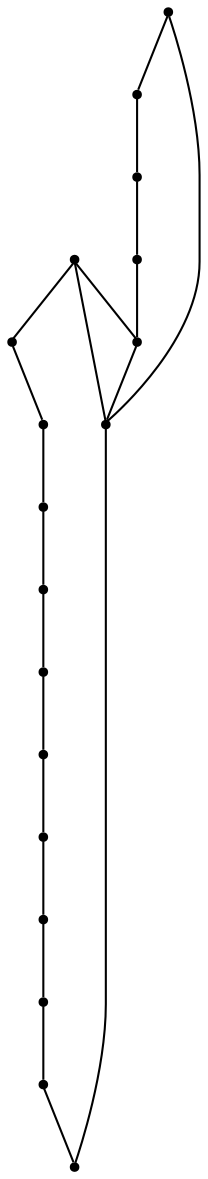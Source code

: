 graph {
  node [shape=point,comment="{\"directed\":false,\"doi\":\"10.1007/978-3-642-11805-0_10\",\"figure\":\"13 (8)\"}"]

  v0 [pos="1645.911447125812,1069.4164473100138"]
  v1 [pos="1575.4840775778125,1120.9976973100138"]
  v2 [pos="1588.5563074156294,972.0686423561788"]
  v3 [pos="1575.5466533572173,970.9432154568756"]
  v4 [pos="1617.7655168932538,985.010765491832"]
  v5 [pos="1641.7208422993504,1010.7702258023346"]
  v6 [pos="1646.9747263708778,1022.7746097911484"]
  v7 [pos="1649.851907898659,1035.5291723771525"]
  v8 [pos="1501.241367002975,1035.5291723771525"]
  v9 [pos="1504.118484905154,1022.7746097911484"]
  v10 [pos="1509.247312856275,1010.7702258023344"]
  v11 [pos="1533.3277261955793,985.010765491832"]
  v12 [pos="1562.5369356732033,972.0686423561785"]
  v13 [pos="1505.1817959630212,1069.4164473100138"]
  v14 [pos="1575.4840775778125,1186.5841679659752"]
  v15 [pos="1575.5465897316155,1139.7546426946462"]
  v16 [pos="1575.5465897316155,1153.8222563310098"]
  v17 [pos="1575.5465897316155,1167.8898699673737"]

  v0 -- v1 [id="-1",pos="1645.911447125812,1069.4164473100138 1636.6585057103032,1099.0950661386323 1608.7740221377449,1120.155869085138 1575.4840775778125,1120.9976973100138"]
  v13 -- v0 [id="-2",pos="1505.1817959630212,1069.4164473100138 1645.911447125812,1069.4164473100138 1645.911447125812,1069.4164473100138 1645.911447125812,1069.4164473100138"]
  v14 -- v17 [id="-4",pos="1575.4840775778125,1186.5841679659752 1575.5465897316155,1167.8898699673737 1575.5465897316155,1167.8898699673737 1575.5465897316155,1167.8898699673737"]
  v17 -- v16 [id="-5",pos="1575.5465897316155,1167.8898699673737 1575.5465897316155,1153.8222563310098 1575.5465897316155,1153.8222563310098 1575.5465897316155,1153.8222563310098"]
  v16 -- v15 [id="-6",pos="1575.5465897316155,1153.8222563310098 1575.5465897316155,1139.7546426946462 1575.5465897316155,1139.7546426946462 1575.5465897316155,1139.7546426946462"]
  v15 -- v1 [id="-7",pos="1575.5465897316155,1139.7546426946462 1575.4840775778125,1120.9976973100138 1575.4840775778125,1120.9976973100138 1575.4840775778125,1120.9976973100138"]
  v13 -- v8 [id="-8",pos="1505.1817959630212,1069.4164473100138 1502.76749068859,1062.0430089777162 1501.5582225001135,1054.348510742187 1501.5582225001135,1046.604149003462 1501.5582225001135,1042.8946086445007 1501.830237124635,1039.2482191197196 1501.241367002975,1035.5291723771525"]
  v14 -- v13 [id="-14",pos="1575.4840775778125,1186.5841679659752 1532.393734173442,1165.5057076194066 1505.0734097502952,1121.6856101296162 1505.1817959630212,1069.4164473100138"]
  v1 -- v13 [id="-16",pos="1575.4840775778125,1120.9976973100138 1543.091085488253,1120.1558690851382 1515.1201444996748,1098.9800177730335 1505.1817959630212,1069.4164473100138"]
  v0 -- v7 [id="-19",pos="1645.911447125812,1069.4164473100138 1649.1187388455555,1062.4452049097854 1650.4065004570539,1054.6740577972935 1650.4065004570539,1046.604149003462 1650.4065004570539,1042.8546766832937 1650.1285630178727,1039.169722110314 1649.851907898659,1035.5291723771525"]
  v3 -- v12 [id="-21",pos="1575.5466533572173,970.9432154568756 1571.4707064578674,972.2062758012248 1567.0543483292895,972.6079032113742 1562.5369356732033,972.0686423561785"]
  v12 -- v11 [id="-22",pos="1562.5369356732033,972.0686423561785 1552.0845589405974,975.2931972667334 1542.1922654898476,979.489509845265 1533.3277261955793,985.010765491832"]
  v11 -- v10 [id="-23",pos="1533.3277261955793,985.010765491832 1523.9717861840982,992.132016573185 1515.9869420236137,1001.0385019504586 1509.247312856275,1010.7702258023344"]
  v10 -- v9 [id="-24",pos="1509.247312856275,1010.7702258023344 1508.393749024095,1015.1455898532965 1506.697686316621,1019.0588498083123 1504.118484905154,1022.7746097911484"]
  v9 -- v8 [id="-25",pos="1504.118484905154,1022.7746097911484 1503.9987275500282,1027.1705986872526 1502.9914150713453,1031.3670770510548 1501.241367002975,1035.5291723771525"]
  v7 -- v6 [id="-36",pos="1649.851907898659,1035.5291723771525 1648.9441588536006,1031.2183630352831 1647.9189218104443,1026.9905558792889 1646.9747263708778,1022.7746097911484"]
  v5 -- v4 [id="-37",pos="1641.7208422993504,1010.7702258023346 1635.639891219856,1000.5809812965072 1627.5273191026904,991.6750832648577 1617.7655168932538,985.010765491832"]
  v4 -- v2 [id="-38",pos="1617.7655168932538,985.010765491832 1609.094770350867,979.1496471368478 1599.1325628398015,975.0426485546668 1588.5563074156294,972.0686423561788"]
  v2 -- v3 [id="-39",pos="1588.5563074156294,972.0686423561788 1584.3556920032495,972.5594201170386 1580.2089871784985,972.2062758012248 1575.5466533572173,970.9432154568756"]
  v6 -- v5 [id="-40",pos="1646.9747263708778,1022.7746097911484 1645.1560901074047,1018.7694858240973 1643.4050083012962,1014.7823958581957 1641.7208422993504,1010.7702258023346"]
}